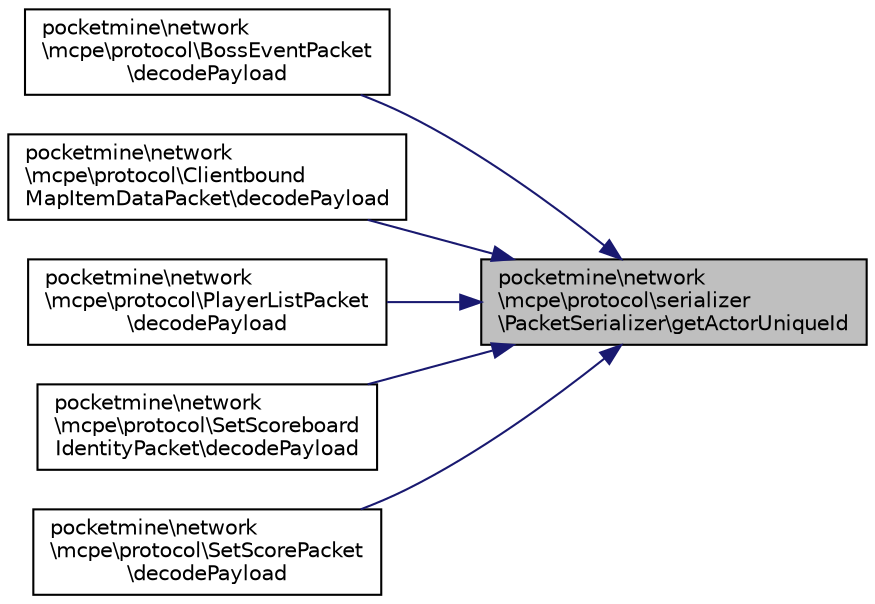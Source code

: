digraph "pocketmine\network\mcpe\protocol\serializer\PacketSerializer\getActorUniqueId"
{
 // INTERACTIVE_SVG=YES
 // LATEX_PDF_SIZE
  edge [fontname="Helvetica",fontsize="10",labelfontname="Helvetica",labelfontsize="10"];
  node [fontname="Helvetica",fontsize="10",shape=record];
  rankdir="RL";
  Node1 [label="pocketmine\\network\l\\mcpe\\protocol\\serializer\l\\PacketSerializer\\getActorUniqueId",height=0.2,width=0.4,color="black", fillcolor="grey75", style="filled", fontcolor="black",tooltip=" "];
  Node1 -> Node2 [dir="back",color="midnightblue",fontsize="10",style="solid",fontname="Helvetica"];
  Node2 [label="pocketmine\\network\l\\mcpe\\protocol\\BossEventPacket\l\\decodePayload",height=0.2,width=0.4,color="black", fillcolor="white", style="filled",URL="$da/d87/classpocketmine_1_1network_1_1mcpe_1_1protocol_1_1_boss_event_packet.html#a915e8dcc7b734e14ecae04df68ee1c49",tooltip=" "];
  Node1 -> Node3 [dir="back",color="midnightblue",fontsize="10",style="solid",fontname="Helvetica"];
  Node3 [label="pocketmine\\network\l\\mcpe\\protocol\\Clientbound\lMapItemDataPacket\\decodePayload",height=0.2,width=0.4,color="black", fillcolor="white", style="filled",URL="$d6/d0a/classpocketmine_1_1network_1_1mcpe_1_1protocol_1_1_clientbound_map_item_data_packet.html#a6236d1194877ab01292b60a017d94ff4",tooltip=" "];
  Node1 -> Node4 [dir="back",color="midnightblue",fontsize="10",style="solid",fontname="Helvetica"];
  Node4 [label="pocketmine\\network\l\\mcpe\\protocol\\PlayerListPacket\l\\decodePayload",height=0.2,width=0.4,color="black", fillcolor="white", style="filled",URL="$d2/dc3/classpocketmine_1_1network_1_1mcpe_1_1protocol_1_1_player_list_packet.html#a10143c280d4a33eadc501a116e4da874",tooltip=" "];
  Node1 -> Node5 [dir="back",color="midnightblue",fontsize="10",style="solid",fontname="Helvetica"];
  Node5 [label="pocketmine\\network\l\\mcpe\\protocol\\SetScoreboard\lIdentityPacket\\decodePayload",height=0.2,width=0.4,color="black", fillcolor="white", style="filled",URL="$dd/d45/classpocketmine_1_1network_1_1mcpe_1_1protocol_1_1_set_scoreboard_identity_packet.html#a05098ac277415c03b9dae23cbdda63eb",tooltip=" "];
  Node1 -> Node6 [dir="back",color="midnightblue",fontsize="10",style="solid",fontname="Helvetica"];
  Node6 [label="pocketmine\\network\l\\mcpe\\protocol\\SetScorePacket\l\\decodePayload",height=0.2,width=0.4,color="black", fillcolor="white", style="filled",URL="$d5/dc6/classpocketmine_1_1network_1_1mcpe_1_1protocol_1_1_set_score_packet.html#a8d98ddf52613dacd5d2cf84010a6562f",tooltip=" "];
}
